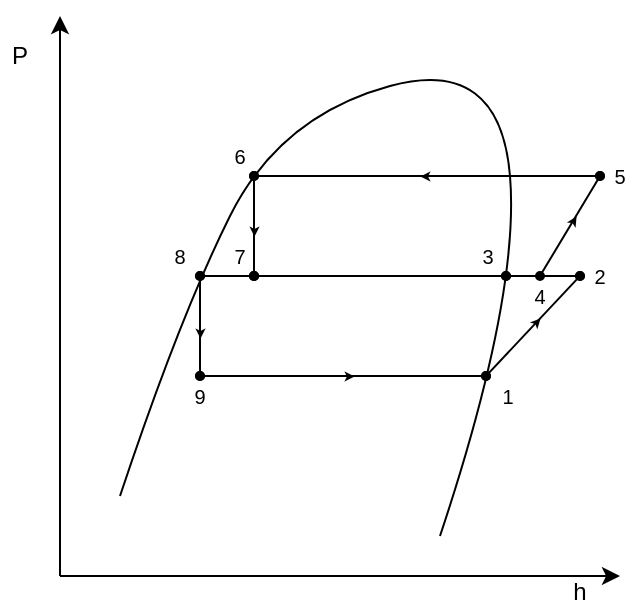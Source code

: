 <mxfile version="16.6.6" type="onedrive"><diagram id="wVtlZo8cVKPB0jHUhsLX" name="Page-1"><mxGraphModel dx="367" dy="502" grid="1" gridSize="10" guides="1" tooltips="1" connect="1" arrows="1" fold="1" page="1" pageScale="1" pageWidth="827" pageHeight="1169" math="0" shadow="0"><root><mxCell id="0"/><mxCell id="1" parent="0"/><mxCell id="JLO5sq69580xviN0e8U7-1" value="" style="endArrow=classic;html=1;rounded=0;" edge="1" parent="1"><mxGeometry width="50" height="50" relative="1" as="geometry"><mxPoint x="200" y="560" as="sourcePoint"/><mxPoint x="200" y="280" as="targetPoint"/></mxGeometry></mxCell><mxCell id="JLO5sq69580xviN0e8U7-2" value="" style="endArrow=classic;html=1;rounded=0;" edge="1" parent="1"><mxGeometry width="50" height="50" relative="1" as="geometry"><mxPoint x="200" y="560" as="sourcePoint"/><mxPoint x="480" y="560" as="targetPoint"/></mxGeometry></mxCell><mxCell id="JLO5sq69580xviN0e8U7-3" value="h" style="text;html=1;strokeColor=none;fillColor=none;align=center;verticalAlign=middle;whiteSpace=wrap;rounded=0;" vertex="1" parent="1"><mxGeometry x="450" y="560" width="20" height="15" as="geometry"/></mxCell><mxCell id="JLO5sq69580xviN0e8U7-4" value="P" style="text;html=1;strokeColor=none;fillColor=none;align=center;verticalAlign=middle;whiteSpace=wrap;rounded=0;" vertex="1" parent="1"><mxGeometry x="170" y="290" width="20" height="20" as="geometry"/></mxCell><mxCell id="JLO5sq69580xviN0e8U7-7" value="" style="curved=1;endArrow=none;html=1;rounded=0;endFill=0;" edge="1" parent="1"><mxGeometry width="50" height="50" relative="1" as="geometry"><mxPoint x="230" y="520" as="sourcePoint"/><mxPoint x="390" y="540" as="targetPoint"/><Array as="points"><mxPoint x="260" y="430"/><mxPoint x="310" y="330"/><mxPoint x="420" y="300"/><mxPoint x="430" y="420"/></Array></mxGeometry></mxCell><mxCell id="JLO5sq69580xviN0e8U7-8" value="" style="endArrow=oval;html=1;rounded=0;curved=1;endFill=1;startArrow=oval;startFill=1;endSize=4;startSize=4;" edge="1" parent="1"><mxGeometry width="50" height="50" relative="1" as="geometry"><mxPoint x="297" y="360" as="sourcePoint"/><mxPoint x="470" y="360" as="targetPoint"/></mxGeometry></mxCell><mxCell id="JLO5sq69580xviN0e8U7-10" value="" style="endArrow=oval;html=1;rounded=0;endFill=1;startArrow=oval;startFill=1;endSize=4;startSize=4;strokeColor=none;" edge="1" parent="1"><mxGeometry width="50" height="50" relative="1" as="geometry"><mxPoint x="297" y="360" as="sourcePoint"/><mxPoint x="297" y="410" as="targetPoint"/></mxGeometry></mxCell><mxCell id="JLO5sq69580xviN0e8U7-11" value="" style="endArrow=oval;html=1;rounded=0;curved=1;endFill=1;startArrow=oval;startFill=1;endSize=4;startSize=4;" edge="1" parent="1"><mxGeometry width="50" height="50" relative="1" as="geometry"><mxPoint x="297" y="410" as="sourcePoint"/><mxPoint x="423" y="410" as="targetPoint"/></mxGeometry></mxCell><mxCell id="JLO5sq69580xviN0e8U7-12" value="" style="endArrow=oval;html=1;rounded=0;curved=1;endFill=1;startArrow=oval;startFill=1;endSize=4;startSize=4;" edge="1" parent="1"><mxGeometry width="50" height="50" relative="1" as="geometry"><mxPoint x="440" y="410" as="sourcePoint"/><mxPoint x="470" y="360" as="targetPoint"/></mxGeometry></mxCell><mxCell id="JLO5sq69580xviN0e8U7-13" value="" style="endArrow=oval;html=1;rounded=0;curved=1;endFill=1;startArrow=oval;startFill=1;endSize=4;startSize=4;" edge="1" parent="1"><mxGeometry width="50" height="50" relative="1" as="geometry"><mxPoint x="270" y="410" as="sourcePoint"/><mxPoint x="297" y="410" as="targetPoint"/></mxGeometry></mxCell><mxCell id="JLO5sq69580xviN0e8U7-14" value="" style="endArrow=oval;html=1;rounded=0;curved=1;endFill=1;startArrow=oval;startFill=1;endSize=4;startSize=4;" edge="1" parent="1"><mxGeometry width="50" height="50" relative="1" as="geometry"><mxPoint x="270" y="410" as="sourcePoint"/><mxPoint x="270" y="460" as="targetPoint"/></mxGeometry></mxCell><mxCell id="JLO5sq69580xviN0e8U7-15" value="" style="endArrow=oval;html=1;rounded=0;curved=1;endFill=1;startArrow=oval;startFill=1;endSize=4;startSize=4;" edge="1" parent="1"><mxGeometry width="50" height="50" relative="1" as="geometry"><mxPoint x="270" y="460" as="sourcePoint"/><mxPoint x="413" y="460" as="targetPoint"/></mxGeometry></mxCell><mxCell id="JLO5sq69580xviN0e8U7-16" value="" style="endArrow=oval;html=1;rounded=0;curved=1;endFill=1;startArrow=oval;startFill=1;endSize=4;startSize=4;" edge="1" parent="1"><mxGeometry width="50" height="50" relative="1" as="geometry"><mxPoint x="460" y="410" as="sourcePoint"/><mxPoint x="413" y="460" as="targetPoint"/></mxGeometry></mxCell><mxCell id="JLO5sq69580xviN0e8U7-17" value="" style="endArrow=oval;html=1;rounded=0;curved=1;endFill=1;startArrow=oval;startFill=1;endSize=4;startSize=4;" edge="1" parent="1"><mxGeometry width="50" height="50" relative="1" as="geometry"><mxPoint x="460" y="410" as="sourcePoint"/><mxPoint x="423" y="410" as="targetPoint"/></mxGeometry></mxCell><mxCell id="JLO5sq69580xviN0e8U7-18" value="" style="endArrow=classic;html=1;rounded=0;endSize=5;strokeWidth=0;" edge="1" parent="1"><mxGeometry width="50" height="50" relative="1" as="geometry"><mxPoint x="400" y="360" as="sourcePoint"/><mxPoint x="380" y="360" as="targetPoint"/></mxGeometry></mxCell><mxCell id="JLO5sq69580xviN0e8U7-19" value="" style="endArrow=classic;html=1;rounded=0;endSize=5;strokeWidth=0;" edge="1" parent="1"><mxGeometry width="50" height="50" relative="1" as="geometry"><mxPoint x="297" y="369" as="sourcePoint"/><mxPoint x="297" y="390" as="targetPoint"/></mxGeometry></mxCell><mxCell id="JLO5sq69580xviN0e8U7-20" value="" style="endArrow=oval;html=1;rounded=0;curved=1;endFill=1;startArrow=oval;startFill=1;endSize=4;startSize=4;" edge="1" parent="1"><mxGeometry width="50" height="50" relative="1" as="geometry"><mxPoint x="297" y="410" as="sourcePoint"/><mxPoint x="297" y="360" as="targetPoint"/></mxGeometry></mxCell><mxCell id="JLO5sq69580xviN0e8U7-22" value="" style="endArrow=classic;html=1;rounded=0;endSize=5;strokeWidth=0;" edge="1" parent="1"><mxGeometry width="50" height="50" relative="1" as="geometry"><mxPoint x="270" y="420.0" as="sourcePoint"/><mxPoint x="270" y="441" as="targetPoint"/></mxGeometry></mxCell><mxCell id="JLO5sq69580xviN0e8U7-23" value="" style="endArrow=classic;html=1;rounded=0;endSize=5;strokeWidth=0;" edge="1" parent="1"><mxGeometry width="50" height="50" relative="1" as="geometry"><mxPoint x="330" y="460" as="sourcePoint"/><mxPoint x="347" y="460" as="targetPoint"/></mxGeometry></mxCell><mxCell id="JLO5sq69580xviN0e8U7-24" value="" style="endArrow=classic;html=1;rounded=0;endSize=5;strokeWidth=0;" edge="1" parent="1"><mxGeometry width="50" height="50" relative="1" as="geometry"><mxPoint x="425" y="447" as="sourcePoint"/><mxPoint x="440" y="431" as="targetPoint"/></mxGeometry></mxCell><mxCell id="JLO5sq69580xviN0e8U7-26" value="" style="endArrow=classic;html=1;rounded=0;endSize=5;strokeWidth=0;" edge="1" parent="1"><mxGeometry width="50" height="50" relative="1" as="geometry"><mxPoint x="447" y="398" as="sourcePoint"/><mxPoint x="458" y="380" as="targetPoint"/></mxGeometry></mxCell><mxCell id="JLO5sq69580xviN0e8U7-27" value="&lt;font style=&quot;font-size: 10px&quot;&gt;9&lt;/font&gt;" style="text;html=1;strokeColor=none;fillColor=none;align=center;verticalAlign=middle;whiteSpace=wrap;rounded=0;" vertex="1" parent="1"><mxGeometry x="260" y="460" width="20" height="20" as="geometry"/></mxCell><mxCell id="JLO5sq69580xviN0e8U7-28" value="&lt;font style=&quot;font-size: 10px&quot;&gt;1&lt;/font&gt;" style="text;html=1;strokeColor=none;fillColor=none;align=center;verticalAlign=middle;whiteSpace=wrap;rounded=0;" vertex="1" parent="1"><mxGeometry x="414" y="460" width="20" height="20" as="geometry"/></mxCell><mxCell id="JLO5sq69580xviN0e8U7-29" value="&lt;font style=&quot;font-size: 10px&quot;&gt;2&lt;/font&gt;" style="text;html=1;strokeColor=none;fillColor=none;align=center;verticalAlign=middle;whiteSpace=wrap;rounded=0;" vertex="1" parent="1"><mxGeometry x="460" y="400" width="20" height="20" as="geometry"/></mxCell><mxCell id="JLO5sq69580xviN0e8U7-30" value="&lt;font style=&quot;font-size: 10px&quot;&gt;3&lt;/font&gt;" style="text;html=1;strokeColor=none;fillColor=none;align=center;verticalAlign=middle;whiteSpace=wrap;rounded=0;" vertex="1" parent="1"><mxGeometry x="404" y="390" width="20" height="20" as="geometry"/></mxCell><mxCell id="JLO5sq69580xviN0e8U7-32" value="&lt;font style=&quot;font-size: 10px&quot;&gt;4&lt;/font&gt;" style="text;html=1;strokeColor=none;fillColor=none;align=center;verticalAlign=middle;whiteSpace=wrap;rounded=0;" vertex="1" parent="1"><mxGeometry x="430" y="410" width="20" height="20" as="geometry"/></mxCell><mxCell id="JLO5sq69580xviN0e8U7-33" value="&lt;font style=&quot;font-size: 10px&quot;&gt;5&lt;/font&gt;" style="text;html=1;strokeColor=none;fillColor=none;align=center;verticalAlign=middle;whiteSpace=wrap;rounded=0;" vertex="1" parent="1"><mxGeometry x="470" y="350" width="20" height="20" as="geometry"/></mxCell><mxCell id="JLO5sq69580xviN0e8U7-34" value="&lt;font style=&quot;font-size: 10px&quot;&gt;6&lt;/font&gt;" style="text;html=1;strokeColor=none;fillColor=none;align=center;verticalAlign=middle;whiteSpace=wrap;rounded=0;" vertex="1" parent="1"><mxGeometry x="280" y="340" width="20" height="20" as="geometry"/></mxCell><mxCell id="JLO5sq69580xviN0e8U7-35" value="&lt;font style=&quot;font-size: 10px&quot;&gt;7&lt;/font&gt;" style="text;html=1;strokeColor=none;fillColor=none;align=center;verticalAlign=middle;whiteSpace=wrap;rounded=0;" vertex="1" parent="1"><mxGeometry x="280" y="390" width="20" height="20" as="geometry"/></mxCell><mxCell id="JLO5sq69580xviN0e8U7-36" value="&lt;font style=&quot;font-size: 10px&quot;&gt;8&lt;/font&gt;" style="text;html=1;strokeColor=none;fillColor=none;align=center;verticalAlign=middle;whiteSpace=wrap;rounded=0;" vertex="1" parent="1"><mxGeometry x="250" y="390" width="20" height="20" as="geometry"/></mxCell></root></mxGraphModel></diagram></mxfile>